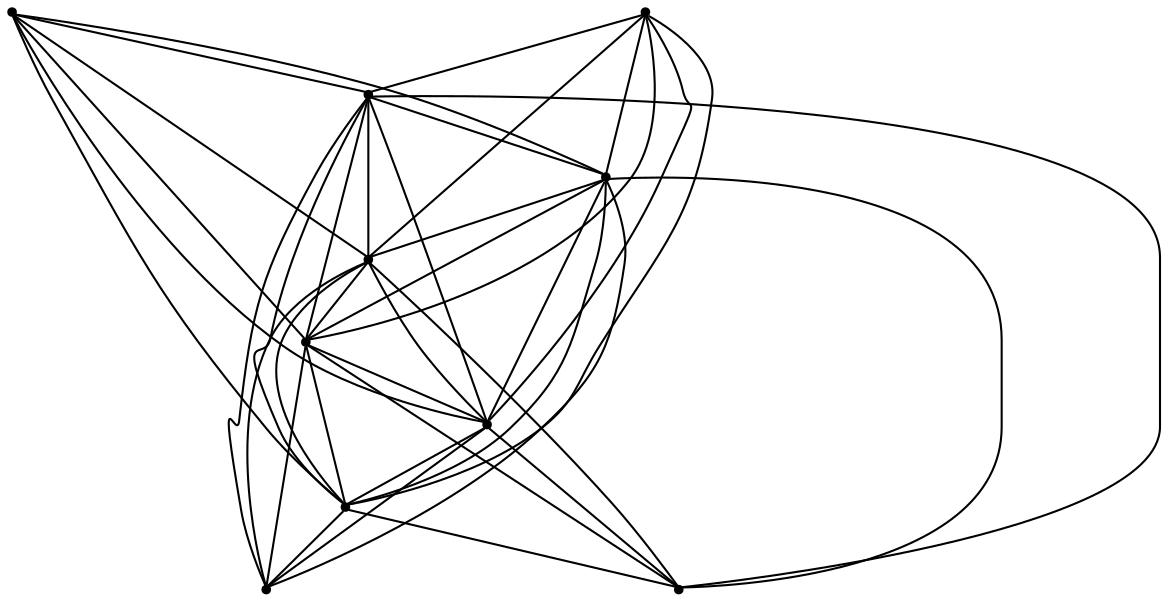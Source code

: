 graph {
  node [shape=point,comment="{\"directed\":false,\"doi\":\"10.1007/11618058_13\",\"figure\":\"2 (2)\"}"]

  v0 [pos="1584.3571902252907,717.979151407878"]
  v1 [pos="1250.9826989462208,678.2916450500493"]
  v2 [pos="1354.06437590843,737.7916399637862"]
  v3 [pos="1187.4083530159883,947.1041742960616"]
  v4 [pos="1055.133773164971,717.979151407878"]
  v5 [pos="1452.0201171875,488.85419209798204"]
  v6 [pos="1187.4083530159883,488.85419209798215"]
  v7 [pos="1452.0201171875,947.1041742960616"]
  v8 [pos="1388.4457712572676,757.6666577657068"]
  v9 [pos="1285.301585210756,698.1666628519697"]

  v0 -- v1 [id="-1",pos="1584.3571902252907,717.979151407878 1250.9826989462208,678.2916450500493 1250.9826989462208,678.2916450500493 1250.9826989462208,678.2916450500493"]
  v4 -- v7 [id="-2",pos="1055.133773164971,717.979151407878 1452.0201171875,947.1041742960616 1452.0201171875,947.1041742960616 1452.0201171875,947.1041742960616"]
  v4 -- v6 [id="-3",pos="1055.133773164971,717.979151407878 1187.4083530159883,488.85419209798215 1187.4083530159883,488.85419209798215 1187.4083530159883,488.85419209798215"]
  v4 -- v1 [id="-4",pos="1055.133773164971,717.979151407878 1250.9826989462208,678.2916450500493 1250.9826989462208,678.2916450500493 1250.9826989462208,678.2916450500493"]
  v4 -- v2 [id="-5",pos="1055.133773164971,717.979151407878 1354.06437590843,737.7916399637862 1354.06437590843,737.7916399637862 1354.06437590843,737.7916399637862"]
  v3 -- v4 [id="-6",pos="1187.4083530159883,947.1041742960616 1055.133773164971,717.979151407878 1055.133773164971,717.979151407878 1055.133773164971,717.979151407878"]
  v3 -- v1 [id="-7",pos="1187.4083530159883,947.1041742960616 1250.9826989462208,678.2916450500493 1250.9826989462208,678.2916450500493 1250.9826989462208,678.2916450500493"]
  v3 -- v2 [id="-8",pos="1187.4083530159883,947.1041742960616 1354.06437590843,737.7916399637862 1354.06437590843,737.7916399637862 1354.06437590843,737.7916399637862"]
  v3 -- v5 [id="-9",pos="1187.4083530159883,947.1041742960616 1452.0201171875,488.85419209798204 1452.0201171875,488.85419209798204 1452.0201171875,488.85419209798204"]
  v6 -- v3 [id="-10",pos="1187.4083530159883,488.85419209798215 1187.4083530159883,947.1041742960616 1187.4083530159883,947.1041742960616 1187.4083530159883,947.1041742960616"]
  v6 -- v1 [id="-11",pos="1187.4083530159883,488.85419209798215 1250.9826989462208,678.2916450500493 1250.9826989462208,678.2916450500493 1250.9826989462208,678.2916450500493"]
  v6 -- v2 [id="-12",pos="1187.4083530159883,488.85419209798215 1354.06437590843,737.7916399637862 1354.06437590843,737.7916399637862 1354.06437590843,737.7916399637862"]
  v6 -- v0 [id="-13",pos="1187.4083530159883,488.85419209798215 1584.3571902252907,717.979151407878 1584.3571902252907,717.979151407878 1584.3571902252907,717.979151407878"]
  v9 -- v6 [id="-14",pos="1285.301585210756,698.1666628519697 1187.4083530159883,488.85419209798215 1187.4083530159883,488.85419209798215 1187.4083530159883,488.85419209798215"]
  v9 -- v7 [id="-15",pos="1285.301585210756,698.1666628519697 1452.0201171875,947.1041742960616 1452.0201171875,947.1041742960616 1452.0201171875,947.1041742960616"]
  v9 -- v5 [id="-16",pos="1285.301585210756,698.1666628519697 1452.0201171875,488.85419209798204 1452.0201171875,488.85419209798204 1452.0201171875,488.85419209798204"]
  v9 -- v3 [id="-17",pos="1285.301585210756,698.1666628519697 1187.4083530159883,947.1041742960616 1187.4083530159883,947.1041742960616 1187.4083530159883,947.1041742960616"]
  v9 -- v4 [id="-18",pos="1285.301585210756,698.1666628519697 1055.133773164971,717.979151407878 1055.133773164971,717.979151407878 1055.133773164971,717.979151407878"]
  v9 -- v0 [id="-19",pos="1285.301585210756,698.1666628519697 1584.3571902252907,717.979151407878 1584.3571902252907,717.979151407878 1584.3571902252907,717.979151407878"]
  v8 -- v6 [id="-20",pos="1388.4457712572676,757.6666577657068 1187.4083530159883,488.85419209798215 1187.4083530159883,488.85419209798215 1187.4083530159883,488.85419209798215"]
  v8 -- v7 [id="-21",pos="1388.4457712572676,757.6666577657068 1452.0201171875,947.1041742960616 1452.0201171875,947.1041742960616 1452.0201171875,947.1041742960616"]
  v8 -- v5 [id="-22",pos="1388.4457712572676,757.6666577657068 1452.0201171875,488.85419209798204 1452.0201171875,488.85419209798204 1452.0201171875,488.85419209798204"]
  v8 -- v3 [id="-23",pos="1388.4457712572676,757.6666577657068 1187.4083530159883,947.1041742960616 1187.4083530159883,947.1041742960616 1187.4083530159883,947.1041742960616"]
  v8 -- v0 [id="-24",pos="1388.4457712572676,757.6666577657068 1584.3571902252907,717.979151407878 1584.3571902252907,717.979151407878 1584.3571902252907,717.979151407878"]
  v8 -- v4 [id="-25",pos="1388.4457712572676,757.6666577657068 1055.133773164971,717.979151407878 1055.133773164971,717.979151407878 1055.133773164971,717.979151407878"]
  v7 -- v6 [id="-26",pos="1452.0201171875,947.1041742960616 1187.4083530159883,488.85419209798215 1187.4083530159883,488.85419209798215 1187.4083530159883,488.85419209798215"]
  v7 -- v2 [id="-27",pos="1452.0201171875,947.1041742960616 1354.06437590843,737.7916399637862 1354.06437590843,737.7916399637862 1354.06437590843,737.7916399637862"]
  v7 -- v1 [id="-28",pos="1452.0201171875,947.1041742960616 1250.9826989462208,678.2916450500493 1250.9826989462208,678.2916450500493 1250.9826989462208,678.2916450500493"]
  v7 -- v3 [id="-29",pos="1452.0201171875,947.1041742960616 1187.4083530159883,947.1041742960616 1187.4083530159883,947.1041742960616 1187.4083530159883,947.1041742960616"]
  v7 -- v0 [id="-30",pos="1452.0201171875,947.1041742960616 1584.3571902252907,717.979151407878 1584.3571902252907,717.979151407878 1584.3571902252907,717.979151407878"]
  v5 -- v7 [id="-31",pos="1452.0201171875,488.85419209798204 1452.0201171875,947.1041742960616 1452.0201171875,947.1041742960616 1452.0201171875,947.1041742960616"]
  v5 -- v6 [id="-32",pos="1452.0201171875,488.85419209798204 1187.4083530159883,488.85419209798215 1187.4083530159883,488.85419209798215 1187.4083530159883,488.85419209798215"]
  v5 -- v2 [id="-33",pos="1452.0201171875,488.85419209798204 1354.06437590843,737.7916399637862 1354.06437590843,737.7916399637862 1354.06437590843,737.7916399637862"]
  v5 -- v1 [id="-34",pos="1452.0201171875,488.85419209798204 1250.9826989462208,678.2916450500493 1250.9826989462208,678.2916450500493 1250.9826989462208,678.2916450500493"]
  v5 -- v4 [id="-35",pos="1452.0201171875,488.85419209798204 1055.133773164971,717.979151407878 1055.133773164971,717.979151407878 1055.133773164971,717.979151407878"]
  v0 -- v5 [id="-36",pos="1584.3571902252907,717.979151407878 1452.0201171875,488.85419209798204 1452.0201171875,488.85419209798204 1452.0201171875,488.85419209798204"]
  v0 -- v4 [id="-37",pos="1584.3571902252907,717.979151407878 1055.133773164971,717.979151407878 1055.133773164971,717.979151407878 1055.133773164971,717.979151407878"]
  v0 -- v3 [id="-38",pos="1584.3571902252907,717.979151407878 1187.4083530159883,947.1041742960616 1187.4083530159883,947.1041742960616 1187.4083530159883,947.1041742960616"]
  v0 -- v2 [id="-39",pos="1584.3571902252907,717.979151407878 1354.06437590843,737.7916399637862 1354.06437590843,737.7916399637862 1354.06437590843,737.7916399637862"]
}